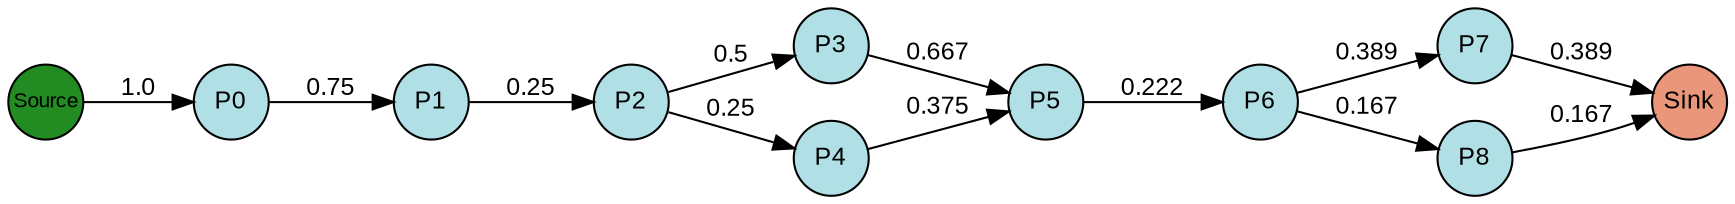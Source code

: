 digraph {
  splines=true;
node [margin=0 fontname=arial fontcolor=black fontsize=12 shape=circle width=0.5 fixedsize=true style=filled fillcolor=powderblue]
  1 [label="P0"]
  2 [label="P1"]
  3 [label="P2"]
  4 [label="P3"]
  5 [label="P4"]
  6 [label="P5"]
  7 [label="P6"]
  8 [label="P7"]
  9 [label="P8"]
  node [margin=0 fontname=arial fontcolor=black fontsize=10 shape=circle width=0.5 fixedsize=true style=filled fillcolor=forestgreen]
  10 [label="Source"]
  node [margin=0 fontname=arial fontcolor=black fontsize=12 shape=circle width=0.5 fixedsize=true style=filled fillcolor=darksalmon]
  11 [label="Sink"]
rankdir=LR
edge [margin=0 fontname=arial fontcolor=black fontsize=12]
   1 -> 2 [label="0.75"]
   2 -> 3 [label="0.25"]
   3 -> 4 [label="0.5"]
   3 -> 5 [label="0.25"]
   4 -> 6 [label="0.667"]
   5 -> 6 [label="0.375"]
   6 -> 7 [label="0.222"]
   7 -> 8 [label="0.389"]
   7 -> 9 [label="0.167"]
   10 -> 1 [label="1.0"]
   9 -> 11 [label="0.167"]
   8 -> 11 [label="0.389"]

  {rank=same 10}
	{rank=same  1 }
	{rank=same  2 }
	{rank=same  3 }
	{rank=same  4, 5 }
	{rank=same  6 }
	{rank=same  7 }
	{rank=same  8, 9 }
  {rank=same 11}
}
